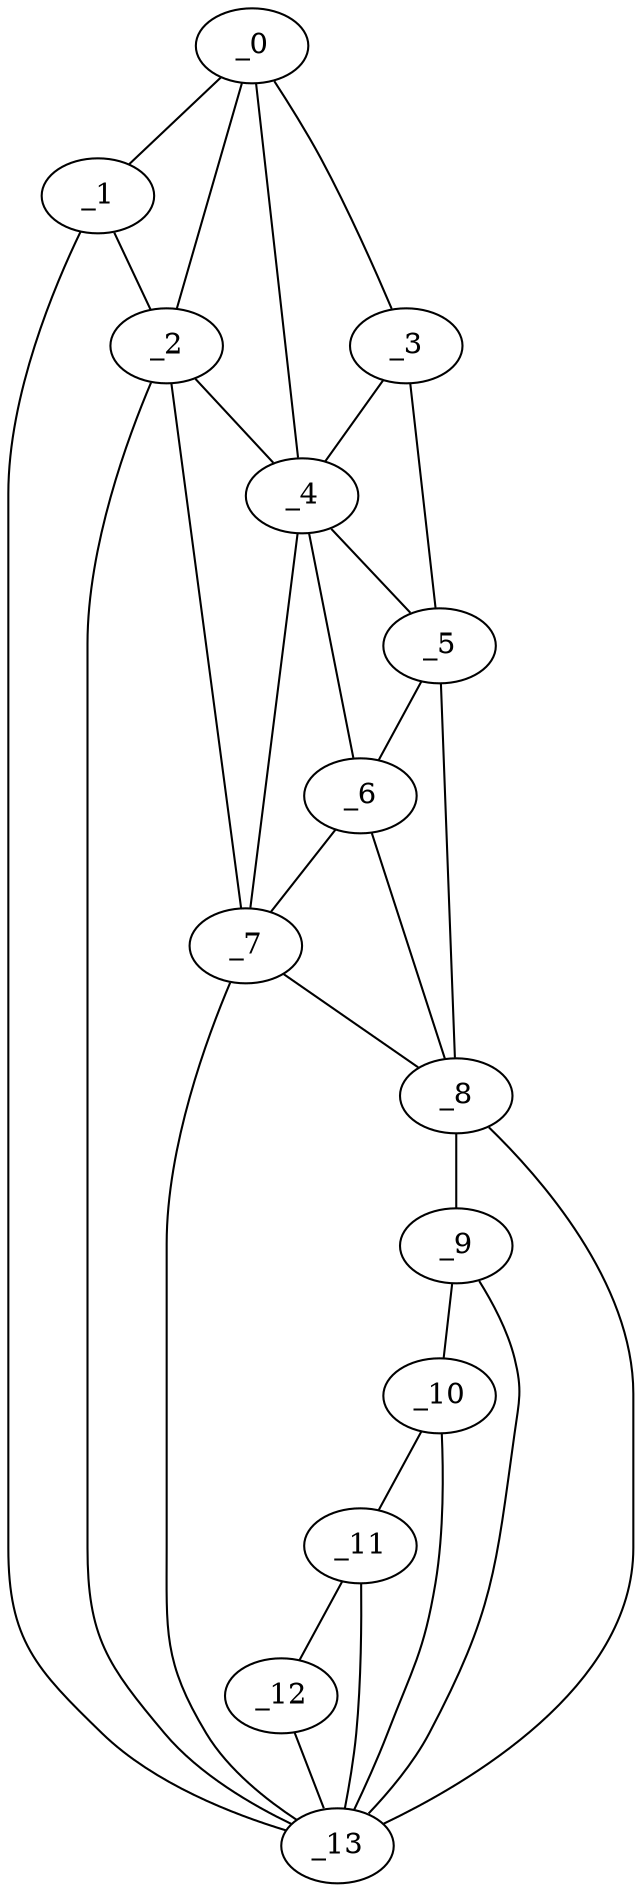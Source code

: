 graph "obj35__0.gxl" {
	_0	 [x=2,
		y=57];
	_1	 [x=2,
		y=63];
	_0 -- _1	 [valence=1];
	_2	 [x=7,
		y=62];
	_0 -- _2	 [valence=1];
	_3	 [x=16,
		y=46];
	_0 -- _3	 [valence=1];
	_4	 [x=18,
		y=50];
	_0 -- _4	 [valence=1];
	_1 -- _2	 [valence=2];
	_13	 [x=127,
		y=64];
	_1 -- _13	 [valence=1];
	_2 -- _4	 [valence=2];
	_7	 [x=41,
		y=44];
	_2 -- _7	 [valence=2];
	_2 -- _13	 [valence=2];
	_3 -- _4	 [valence=2];
	_5	 [x=22,
		y=44];
	_3 -- _5	 [valence=1];
	_4 -- _5	 [valence=2];
	_6	 [x=30,
		y=44];
	_4 -- _6	 [valence=1];
	_4 -- _7	 [valence=2];
	_5 -- _6	 [valence=2];
	_8	 [x=99,
		y=41];
	_5 -- _8	 [valence=1];
	_6 -- _7	 [valence=2];
	_6 -- _8	 [valence=1];
	_7 -- _8	 [valence=1];
	_7 -- _13	 [valence=2];
	_9	 [x=109,
		y=42];
	_8 -- _9	 [valence=1];
	_8 -- _13	 [valence=2];
	_10	 [x=115,
		y=44];
	_9 -- _10	 [valence=1];
	_9 -- _13	 [valence=2];
	_11	 [x=120,
		y=46];
	_10 -- _11	 [valence=1];
	_10 -- _13	 [valence=2];
	_12	 [x=127,
		y=53];
	_11 -- _12	 [valence=1];
	_11 -- _13	 [valence=2];
	_12 -- _13	 [valence=1];
}
